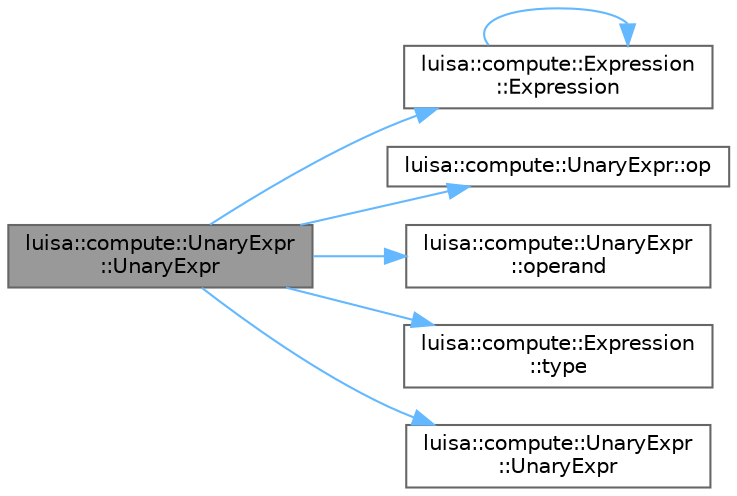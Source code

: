 digraph "luisa::compute::UnaryExpr::UnaryExpr"
{
 // LATEX_PDF_SIZE
  bgcolor="transparent";
  edge [fontname=Helvetica,fontsize=10,labelfontname=Helvetica,labelfontsize=10];
  node [fontname=Helvetica,fontsize=10,shape=box,height=0.2,width=0.4];
  rankdir="LR";
  Node1 [id="Node000001",label="luisa::compute::UnaryExpr\l::UnaryExpr",height=0.2,width=0.4,color="gray40", fillcolor="grey60", style="filled", fontcolor="black",tooltip="Construct a new UnaryExpr object"];
  Node1 -> Node2 [id="edge1_Node000001_Node000002",color="steelblue1",style="solid",tooltip=" "];
  Node2 [id="Node000002",label="luisa::compute::Expression\l::Expression",height=0.2,width=0.4,color="grey40", fillcolor="white", style="filled",URL="$classluisa_1_1compute_1_1_expression.html#a4a625ab402e22dba0e9178089c0e3e2b",tooltip=" "];
  Node2 -> Node2 [id="edge2_Node000002_Node000002",color="steelblue1",style="solid",tooltip=" "];
  Node1 -> Node3 [id="edge3_Node000001_Node000003",color="steelblue1",style="solid",tooltip=" "];
  Node3 [id="Node000003",label="luisa::compute::UnaryExpr::op",height=0.2,width=0.4,color="grey40", fillcolor="white", style="filled",URL="$classluisa_1_1compute_1_1_unary_expr.html#a1566f1a4fde2a3293b36f466eb1210e0",tooltip=" "];
  Node1 -> Node4 [id="edge4_Node000001_Node000004",color="steelblue1",style="solid",tooltip=" "];
  Node4 [id="Node000004",label="luisa::compute::UnaryExpr\l::operand",height=0.2,width=0.4,color="grey40", fillcolor="white", style="filled",URL="$classluisa_1_1compute_1_1_unary_expr.html#a979ec4463656eeeb917bb3aac988d284",tooltip=" "];
  Node1 -> Node5 [id="edge5_Node000001_Node000005",color="steelblue1",style="solid",tooltip=" "];
  Node5 [id="Node000005",label="luisa::compute::Expression\l::type",height=0.2,width=0.4,color="grey40", fillcolor="white", style="filled",URL="$classluisa_1_1compute_1_1_expression.html#a8bc5f8340d3b335c788bb1526982cf9d",tooltip=" "];
  Node1 -> Node6 [id="edge6_Node000001_Node000006",color="steelblue1",style="solid",tooltip=" "];
  Node6 [id="Node000006",label="luisa::compute::UnaryExpr\l::UnaryExpr",height=0.2,width=0.4,color="grey40", fillcolor="white", style="filled",URL="$classluisa_1_1compute_1_1_unary_expr.html#a4a5dd4a4ce796aabade0ebc54aeb1725",tooltip=" "];
}
